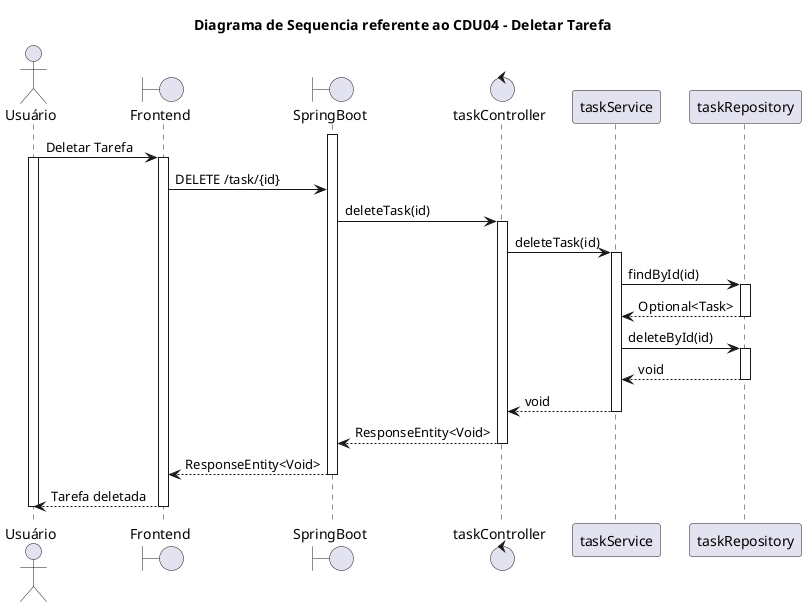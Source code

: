 @startuml diagrama_de_sequencia_deletar_tarefa
title Diagrama de Sequencia referente ao CDU04 - Deletar Tarefa
actor Usuário
Boundary Frontend
Boundary SpringBoot
Control taskController
Participant taskService
Participant taskRepository
activate SpringBoot
Usuário -> Frontend: Deletar Tarefa
activate Usuário
activate Frontend
Frontend -> SpringBoot: DELETE /task/{id}
SpringBoot -> taskController: deleteTask(id)
activate taskController
taskController -> taskService: deleteTask(id)
activate taskService
taskService -> taskRepository: findById(id)
activate taskRepository
taskRepository --> taskService: Optional<Task>
deactivate taskRepository
taskService -> taskRepository: deleteById(id)
activate taskRepository
taskRepository --> taskService: void
deactivate taskRepository
taskService --> taskController: void
deactivate taskService
taskController --> SpringBoot: ResponseEntity<Void>
deactivate taskController
SpringBoot --> Frontend: ResponseEntity<Void>
deactivate SpringBoot
Frontend --> Usuário: Tarefa deletada
deactivate Frontend
deactivate Usuário
@enduml
